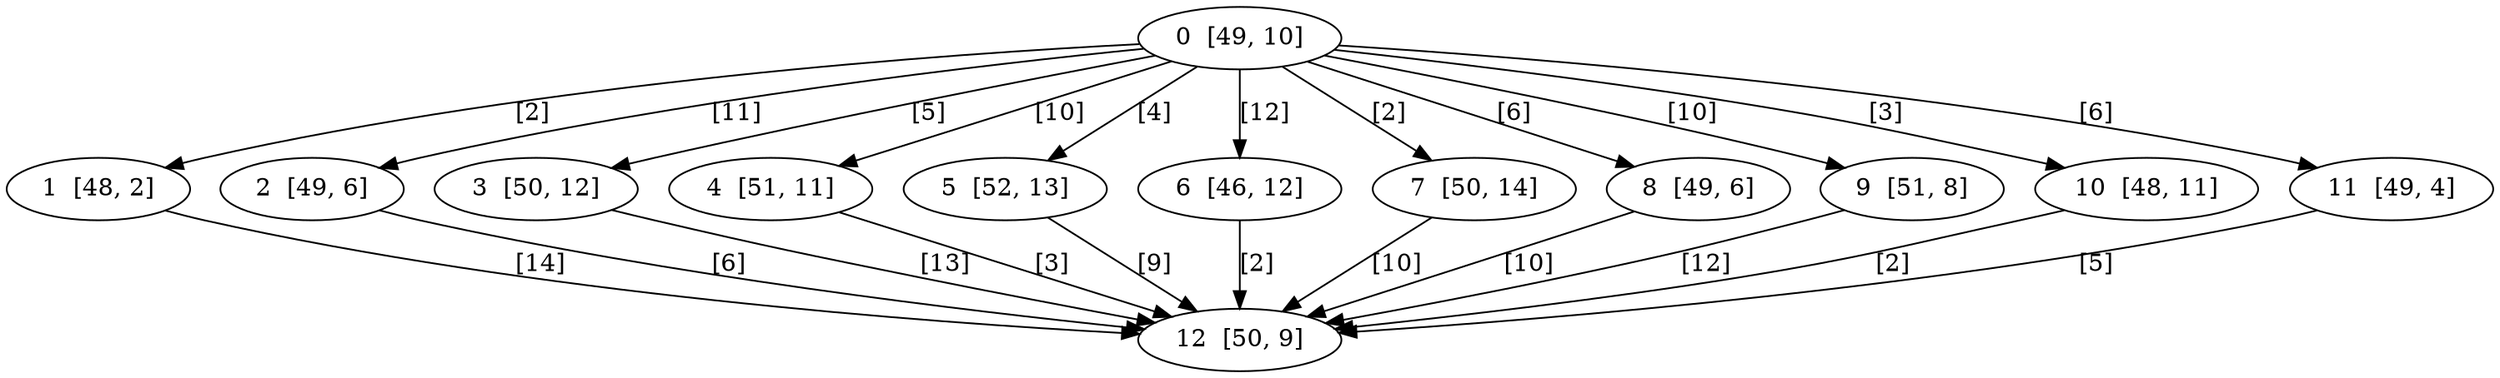 digraph DAG {
    0  [label="0  [49, 10]"]
    1  [label="1  [48, 2]"]
    2  [label="2  [49, 6]"]
    3  [label="3  [50, 12]"]
    4  [label="4  [51, 11]"]
    5  [label="5  [52, 13]"]
    6  [label="6  [46, 12]"]
    7  [label="7  [50, 14]"]
    8  [label="8  [49, 6]"]
    9  [label="9  [51, 8]"]
    10  [label="10  [48, 11]"]
    11  [label="11  [49, 4]"]
    12  [label="12  [50, 9]"]

    0 -> 1    [ label = "[2]" ]
    0 -> 2    [ label = "[11]" ]
    0 -> 3    [ label = "[5]" ]
    0 -> 4    [ label = "[10]" ]
    0 -> 5    [ label = "[4]" ]
    0 -> 6    [ label = "[12]" ]
    0 -> 7    [ label = "[2]" ]
    0 -> 8    [ label = "[6]" ]
    0 -> 9    [ label = "[10]" ]
    0 -> 10    [ label = "[3]" ]
    0 -> 11    [ label = "[6]" ]
    1 -> 12    [ label = "[14]" ]
    2 -> 12    [ label = "[6]" ]
    3 -> 12    [ label = "[13]" ]
    4 -> 12    [ label = "[3]" ]
    5 -> 12    [ label = "[9]" ]
    6 -> 12    [ label = "[2]" ]
    7 -> 12    [ label = "[10]" ]
    8 -> 12    [ label = "[10]" ]
    9 -> 12    [ label = "[12]" ]
    10 -> 12    [ label = "[2]" ]
    11 -> 12    [ label = "[5]" ]
}
